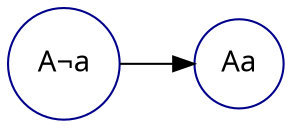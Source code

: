 digraph graphname {
	node [shape=circle size=.5 fontname=monokai color=blue4];
	rankdir="LR";
	A¬a -> Aa;
}